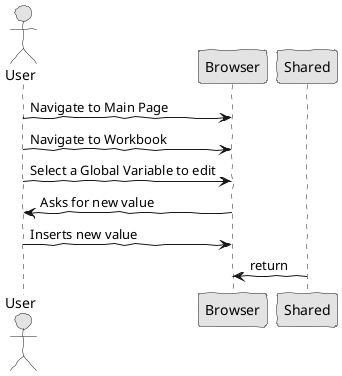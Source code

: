@startuml analysis2
skinparam handwritten true
skinparam monochrome true
skinparam packageStyle rect
skinparam defaultFontName FG Virgil
skinparam shadowing false

actor User

User -> Browser : Navigate to Main Page
User -> Browser : Navigate to Workbook

User -> Browser : Select a Global Variable to edit

Browser -> User : Asks for new value
User -> Browser : Inserts new value

Shared -> Browser : return
@enduml
